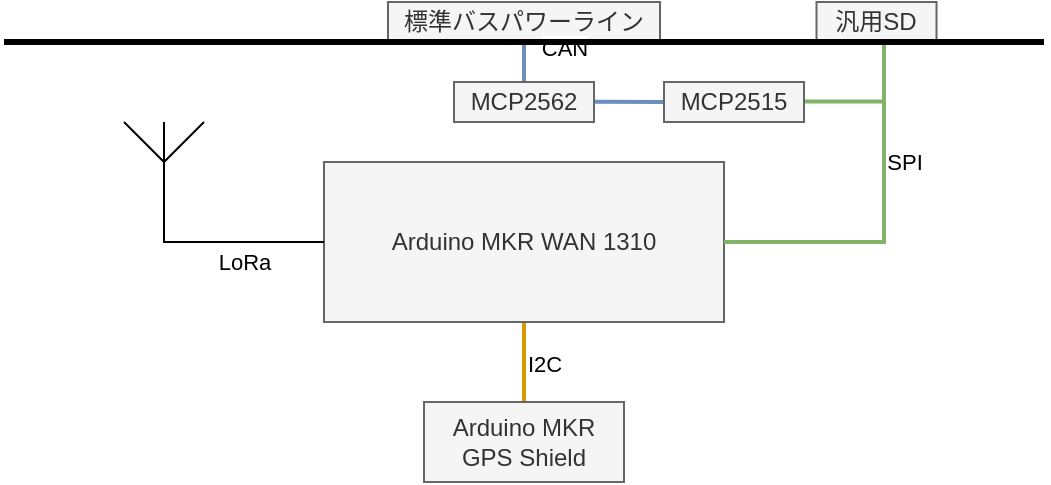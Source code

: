 <mxfile version="21.1.1" type="device">
  <diagram name="ページ1" id="QkPX6XRcepi8HQ4dwopv">
    <mxGraphModel dx="989" dy="504" grid="1" gridSize="10" guides="1" tooltips="1" connect="1" arrows="1" fold="1" page="1" pageScale="1" pageWidth="827" pageHeight="1169" math="0" shadow="0">
      <root>
        <mxCell id="0" />
        <mxCell id="1" parent="0" />
        <mxCell id="J50vbOt_J7W4uscUM8S5-1" value="" style="endArrow=none;html=1;rounded=0;strokeWidth=2;fillColor=#dae8fc;strokeColor=#6c8ebf;" edge="1" parent="1">
          <mxGeometry width="50" height="50" relative="1" as="geometry">
            <mxPoint x="455" y="329.83" as="sourcePoint" />
            <mxPoint x="490" y="330" as="targetPoint" />
          </mxGeometry>
        </mxCell>
        <mxCell id="4oapB1MWvMiPvNOWLdjF-1" value="標準バスパワーライン" style="rounded=0;whiteSpace=wrap;html=1;fillColor=#f5f5f5;fontColor=#333333;strokeColor=#666666;" parent="1" vertex="1">
          <mxGeometry x="352" y="280" width="136" height="20" as="geometry" />
        </mxCell>
        <mxCell id="4oapB1MWvMiPvNOWLdjF-12" style="edgeStyle=orthogonalEdgeStyle;rounded=0;orthogonalLoop=1;jettySize=auto;html=1;entryX=0.5;entryY=0;entryDx=0;entryDy=0;endArrow=none;endFill=0;strokeWidth=2;fillColor=#ffe6cc;strokeColor=#d79b00;" parent="1" source="4oapB1MWvMiPvNOWLdjF-2" target="4oapB1MWvMiPvNOWLdjF-11" edge="1">
          <mxGeometry relative="1" as="geometry" />
        </mxCell>
        <mxCell id="4oapB1MWvMiPvNOWLdjF-16" value="I2C" style="edgeLabel;html=1;align=center;verticalAlign=middle;resizable=0;points=[];" parent="4oapB1MWvMiPvNOWLdjF-12" vertex="1" connectable="0">
          <mxGeometry x="-0.022" relative="1" as="geometry">
            <mxPoint x="10" y="1" as="offset" />
          </mxGeometry>
        </mxCell>
        <mxCell id="4oapB1MWvMiPvNOWLdjF-2" value="Arduino MKR WAN 1310" style="rounded=0;whiteSpace=wrap;html=1;fillColor=#f5f5f5;fontColor=#333333;strokeColor=#666666;" parent="1" vertex="1">
          <mxGeometry x="320" y="360" width="200" height="80" as="geometry" />
        </mxCell>
        <mxCell id="4oapB1MWvMiPvNOWLdjF-24" value="CAN" style="edgeStyle=orthogonalEdgeStyle;rounded=0;orthogonalLoop=1;jettySize=auto;html=1;endArrow=none;endFill=0;fillColor=#dae8fc;strokeColor=#6c8ebf;strokeWidth=2;" parent="1" source="4oapB1MWvMiPvNOWLdjF-5" edge="1">
          <mxGeometry x="0.667" y="-20" relative="1" as="geometry">
            <mxPoint x="420" y="300" as="targetPoint" />
            <mxPoint as="offset" />
          </mxGeometry>
        </mxCell>
        <mxCell id="4oapB1MWvMiPvNOWLdjF-11" value="Arduino MKR GPS Shield" style="rounded=0;whiteSpace=wrap;html=1;fillColor=#f5f5f5;fontColor=#333333;strokeColor=#666666;" parent="1" vertex="1">
          <mxGeometry x="370" y="480" width="100" height="40" as="geometry" />
        </mxCell>
        <mxCell id="4oapB1MWvMiPvNOWLdjF-14" style="edgeStyle=orthogonalEdgeStyle;rounded=0;orthogonalLoop=1;jettySize=auto;html=1;entryX=1;entryY=0.5;entryDx=0;entryDy=0;endArrow=none;endFill=0;fillColor=#d5e8d4;strokeColor=#82b366;strokeWidth=2;" parent="1" source="4oapB1MWvMiPvNOWLdjF-13" target="4oapB1MWvMiPvNOWLdjF-2" edge="1">
          <mxGeometry relative="1" as="geometry">
            <Array as="points">
              <mxPoint x="600" y="400" />
            </Array>
          </mxGeometry>
        </mxCell>
        <mxCell id="4oapB1MWvMiPvNOWLdjF-15" value="SPI" style="edgeLabel;html=1;align=center;verticalAlign=middle;resizable=0;points=[];" parent="4oapB1MWvMiPvNOWLdjF-14" vertex="1" connectable="0">
          <mxGeometry x="-0.344" y="2" relative="1" as="geometry">
            <mxPoint x="8" y="1" as="offset" />
          </mxGeometry>
        </mxCell>
        <mxCell id="4oapB1MWvMiPvNOWLdjF-13" value="汎用SD" style="rounded=0;whiteSpace=wrap;html=1;fillColor=#f5f5f5;fontColor=#333333;strokeColor=#666666;" parent="1" vertex="1">
          <mxGeometry x="566.25" y="280" width="60" height="20" as="geometry" />
        </mxCell>
        <mxCell id="4oapB1MWvMiPvNOWLdjF-9" value="" style="endArrow=none;html=1;rounded=0;strokeWidth=3;" parent="1" edge="1">
          <mxGeometry width="50" height="50" relative="1" as="geometry">
            <mxPoint x="160" y="300" as="sourcePoint" />
            <mxPoint x="680" y="300" as="targetPoint" />
          </mxGeometry>
        </mxCell>
        <mxCell id="R8z2_vb-2brvwjw0nN1z-2" value="" style="endArrow=none;html=1;rounded=0;strokeWidth=2;fillColor=#d5e8d4;strokeColor=#82b366;" parent="1" edge="1">
          <mxGeometry width="50" height="50" relative="1" as="geometry">
            <mxPoint x="560" y="329.8" as="sourcePoint" />
            <mxPoint x="600" y="329.8" as="targetPoint" />
          </mxGeometry>
        </mxCell>
        <mxCell id="4oapB1MWvMiPvNOWLdjF-5" value="MCP2562" style="rounded=0;whiteSpace=wrap;html=1;fillColor=#f5f5f5;fontColor=#333333;strokeColor=#666666;" parent="1" vertex="1">
          <mxGeometry x="385" y="320" width="70" height="20" as="geometry" />
        </mxCell>
        <mxCell id="R8z2_vb-2brvwjw0nN1z-1" value="MCP2515" style="rounded=0;whiteSpace=wrap;html=1;fillColor=#f5f5f5;fontColor=#333333;strokeColor=#666666;" parent="1" vertex="1">
          <mxGeometry x="490" y="320" width="70" height="20" as="geometry" />
        </mxCell>
        <mxCell id="4ZntzvaY8EAjNytyj5Dv-1" value="" style="endArrow=none;html=1;rounded=0;" parent="1" edge="1">
          <mxGeometry width="50" height="50" relative="1" as="geometry">
            <mxPoint x="240" y="340" as="sourcePoint" />
            <mxPoint x="320" y="400" as="targetPoint" />
            <Array as="points">
              <mxPoint x="240" y="400" />
            </Array>
          </mxGeometry>
        </mxCell>
        <mxCell id="4ZntzvaY8EAjNytyj5Dv-2" value="" style="endArrow=none;html=1;rounded=0;" parent="1" edge="1">
          <mxGeometry width="50" height="50" relative="1" as="geometry">
            <mxPoint x="220" y="340" as="sourcePoint" />
            <mxPoint x="260" y="340" as="targetPoint" />
            <Array as="points">
              <mxPoint x="240" y="360" />
            </Array>
          </mxGeometry>
        </mxCell>
        <mxCell id="4ZntzvaY8EAjNytyj5Dv-3" value="LoRa" style="edgeLabel;html=1;align=center;verticalAlign=middle;resizable=0;points=[];" parent="1" vertex="1" connectable="0">
          <mxGeometry x="280" y="410.004" as="geometry" />
        </mxCell>
      </root>
    </mxGraphModel>
  </diagram>
</mxfile>
